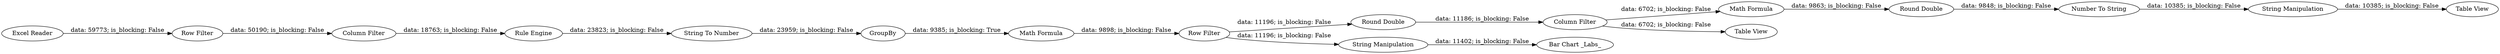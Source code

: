 digraph {
	"5539178697338340587_12" [label="Row Filter"]
	"5539178697338340587_101" [label="Round Double"]
	"5539178697338340587_99" [label="Math Formula"]
	"5539178697338340587_17" [label="Column Filter"]
	"5539178697338340587_10" [label="Bar Chart _Labs_"]
	"5539178697338340587_7" [label="Column Filter"]
	"5539178697338340587_100" [label="Table View"]
	"5539178697338340587_11" [label="Math Formula"]
	"5539178697338340587_8" [label=GroupBy]
	"5539178697338340587_16" [label="Round Double"]
	"5539178697338340587_13" [label="Excel Reader"]
	"5539178697338340587_18" [label="Table View"]
	"5539178697338340587_102" [label="Number To String"]
	"5539178697338340587_3" [label="Rule Engine"]
	"5539178697338340587_9" [label="String To Number"]
	"5539178697338340587_103" [label="String Manipulation"]
	"5539178697338340587_14" [label="String Manipulation"]
	"5539178697338340587_5" [label="Row Filter"]
	"5539178697338340587_12" -> "5539178697338340587_16" [label="data: 11196; is_blocking: False"]
	"5539178697338340587_8" -> "5539178697338340587_11" [label="data: 9385; is_blocking: True"]
	"5539178697338340587_11" -> "5539178697338340587_12" [label="data: 9898; is_blocking: False"]
	"5539178697338340587_102" -> "5539178697338340587_103" [label="data: 10385; is_blocking: False"]
	"5539178697338340587_16" -> "5539178697338340587_17" [label="data: 11186; is_blocking: False"]
	"5539178697338340587_17" -> "5539178697338340587_99" [label="data: 6702; is_blocking: False"]
	"5539178697338340587_7" -> "5539178697338340587_3" [label="data: 18763; is_blocking: False"]
	"5539178697338340587_12" -> "5539178697338340587_14" [label="data: 11196; is_blocking: False"]
	"5539178697338340587_9" -> "5539178697338340587_8" [label="data: 23959; is_blocking: False"]
	"5539178697338340587_101" -> "5539178697338340587_102" [label="data: 9848; is_blocking: False"]
	"5539178697338340587_5" -> "5539178697338340587_7" [label="data: 50190; is_blocking: False"]
	"5539178697338340587_14" -> "5539178697338340587_10" [label="data: 11402; is_blocking: False"]
	"5539178697338340587_3" -> "5539178697338340587_9" [label="data: 23823; is_blocking: False"]
	"5539178697338340587_99" -> "5539178697338340587_101" [label="data: 9863; is_blocking: False"]
	"5539178697338340587_13" -> "5539178697338340587_5" [label="data: 59773; is_blocking: False"]
	"5539178697338340587_17" -> "5539178697338340587_18" [label="data: 6702; is_blocking: False"]
	"5539178697338340587_103" -> "5539178697338340587_100" [label="data: 10385; is_blocking: False"]
	rankdir=LR
}
